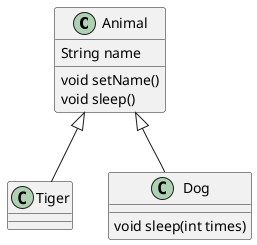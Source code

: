 @startuml

class Animal {
    String name
    void setName()
    void sleep()
}

class Tiger extends Animal

class Dog extends Animal {
    void sleep(int times)
}

@enduml